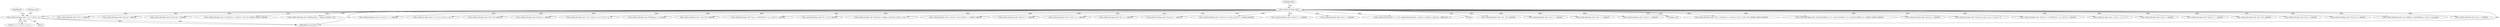 digraph "0_radare2_bbb4af56003c1afdad67af0c4339267ca38b1017@pointer" {
"1000752" [label="(Call,r_strbuf_set (&op->esil, \"1,a,<<=,$c7,C,=,a,a,=\"))"];
"1000313" [label="(Call,r_strbuf_init (&op->esil))"];
"1001245" [label="(Call,r_strbuf_setf (&op->esil, \"1,pc,-,0xff,sp,+,=[2],0x%04x,pc,=,2,sp,-=\", op->jump))"];
"1001461" [label="(Call,r_strbuf_setf (&op->esil, \"%s,x,=\", addrbuf))"];
"1000753" [label="(Call,&op->esil)"];
"1000320" [label="(Identifier,data)"];
"1001502" [label="(Call,r_strbuf_setf (&op->esil, \"%s,y,=\", addrbuf))"];
"1000673" [label="(Call,r_strbuf_setf (&op->esil, \"%s,a,&=\", addrbuf))"];
"1000681" [label="(Call,r_strbuf_setf (&op->esil, \"%s,[1],a,&=\", addrbuf))"];
"1000809" [label="(Call,r_strbuf_setf (&op->esil, \"1,%s,[1],&,C,=,1,%s,[1],>>,%s,=[1]\", addrbuf, addrbuf, addrbuf))"];
"1001300" [label="(Call,r_strbuf_setf (&op->esil, \"0x%04x,[2],pc,=\", data[1] | data[2] << 8))"];
"1001715" [label="(MethodReturn,static int)"];
"1000589" [label="(Call,r_strbuf_setf (&op->esil, \"C,!,%s,[1],+,a,-=\", addrbuf))"];
"1000839" [label="(Call,r_strbuf_set (&op->esil, \"1,a,<<,C,|,a,=,$c7,C,=,a,a,=\"))"];
"1000757" [label="(Literal,\"1,a,<<=,$c7,C,=,a,a,=\")"];
"1001560" [label="(Call,r_strbuf_setf (&op->esil, \"x,%s,=[1]\", addrbuf))"];
"1001469" [label="(Call,r_strbuf_setf (&op->esil, \"%s,[1],x,=\", addrbuf))"];
"1000882" [label="(Call,r_strbuf_set (&op->esil, \"C,N,=,1,a,&,C,=,1,a,>>,7,N,<<,|,a,=\"))"];
"1001279" [label="(Call,r_strbuf_setf (&op->esil, \"0x%04x,pc,=\", op->jump))"];
"1001538" [label="(Call,r_strbuf_setf (&op->esil, \"a,%s,=[1]\", addrbuf))"];
"1000532" [label="(Call,r_strbuf_setf (&op->esil, \"%s,a,+=,C,NUM,$c7,C,=,a,+=,$c7,C,|=\", addrbuf))"];
"1000924" [label="(Call,r_strbuf_setf (&op->esil, \"%s,++=[1]\", addrbuf))"];
"1000775" [label="(Identifier,op)"];
"1001377" [label="(Call,r_strbuf_set (&op->esil, \"0x101,sp,+,[1],flags,=,0x102,sp,+,[2],pc,=,3,sp,+=\"))"];
"1000766" [label="(Call,r_strbuf_setf (&op->esil, \"1,%s,[1],<<,%s,=[1],$c7,C,=\", addrbuf, addrbuf))"];
"1001076" [label="(Call,r_strbuf_setf (&op->esil, \"%s,[1],x,==\", addrbuf))"];
"1000581" [label="(Call,r_strbuf_setf (&op->esil, \"C,!,%s,+,a,-=\", addrbuf))"];
"1001023" [label="(Call,r_strbuf_setf (&op->esil, \"%s,a,==\", addrbuf))"];
"1001121" [label="(Call,r_strbuf_setf (&op->esil, \"%s,[1],y,==\", addrbuf))"];
"1000853" [label="(Call,r_strbuf_setf (&op->esil, \"1,%s,[1],<<,C,|,%s,=[1],$c7,C,=\", addrbuf, addrbuf))"];
"1000724" [label="(Call,r_strbuf_setf (&op->esil, \"%s,[1],a,^=\", addrbuf))"];
"1001113" [label="(Call,r_strbuf_setf (&op->esil, \"%s,y,==\", addrbuf))"];
"1000455" [label="(Call,r_strbuf_set (&op->esil, \",1,I,=,0,D,=,flags,0x10,|,0x100,sp,+,=[1],pc,1,+,0xfe,sp,+,=[2],3,sp,-=,0xfffe,[2],pc,=\"))"];
"1000269" [label="(Block,)"];
"1000950" [label="(Call,r_strbuf_setf (&op->esil, \"%s,--=[1]\", addrbuf))"];
"1001068" [label="(Call,r_strbuf_setf (&op->esil, \"%s,x,==\", addrbuf))"];
"1000716" [label="(Call,r_strbuf_setf (&op->esil, \"%s,a,^=\", addrbuf))"];
"1001428" [label="(Call,r_strbuf_setf (&op->esil, \"%s,[1],a,=\", addrbuf))"];
"1000314" [label="(Call,&op->esil)"];
"1000896" [label="(Call,r_strbuf_setf (&op->esil, \"C,N,=,1,%s,[1],&,C,=,1,%s,[1],>>,7,N,<<,|,%s,=[1]\", addrbuf, addrbuf, addrbuf))"];
"1000498" [label="(Call,r_strbuf_setf (&op->esil, \"a,%s,[1],&,0x80,&,!,!,N,=,a,%s,[1],&,0x40,&,!,!,V,=,a,%s,[1],&,0xff,&,!,Z,=\",addrbuf, addrbuf, addrbuf))"];
"1001510" [label="(Call,r_strbuf_setf (&op->esil, \"%s,[1],y,=\", addrbuf))"];
"1001343" [label="(Call,r_strbuf_set (&op->esil, \"0x101,sp,+,[2],pc,=,pc,++=,2,sp,+=\"))"];
"1000752" [label="(Call,r_strbuf_set (&op->esil, \"1,a,<<=,$c7,C,=,a,a,=\"))"];
"1000313" [label="(Call,r_strbuf_init (&op->esil))"];
"1000540" [label="(Call,r_strbuf_setf (&op->esil, \"%s,[1],a,+=,C,NUM,$c7,C,=,a,+=,$c7,C,|=\", addrbuf))"];
"1000795" [label="(Call,r_strbuf_set (&op->esil, \"1,a,&,C,=,1,a,>>=\"))"];
"1000630" [label="(Call,r_strbuf_setf (&op->esil, \"%s,a,|=\", addrbuf))"];
"1000751" [label="(Block,)"];
"1001031" [label="(Call,r_strbuf_setf (&op->esil, \"%s,[1],a,==\", addrbuf))"];
"1001582" [label="(Call,r_strbuf_setf (&op->esil, \"y,%s,=[1]\", addrbuf))"];
"1001420" [label="(Call,r_strbuf_setf (&op->esil, \"%s,a,=\", addrbuf))"];
"1000638" [label="(Call,r_strbuf_setf (&op->esil, \"%s,[1],a,|=\", addrbuf))"];
"1000752" -> "1000751"  [label="AST: "];
"1000752" -> "1000757"  [label="CFG: "];
"1000753" -> "1000752"  [label="AST: "];
"1000757" -> "1000752"  [label="AST: "];
"1000775" -> "1000752"  [label="CFG: "];
"1000752" -> "1001715"  [label="DDG: "];
"1000752" -> "1001715"  [label="DDG: "];
"1000313" -> "1000752"  [label="DDG: "];
"1000313" -> "1000269"  [label="AST: "];
"1000313" -> "1000314"  [label="CFG: "];
"1000314" -> "1000313"  [label="AST: "];
"1000320" -> "1000313"  [label="CFG: "];
"1000313" -> "1001715"  [label="DDG: "];
"1000313" -> "1001715"  [label="DDG: "];
"1000313" -> "1000455"  [label="DDG: "];
"1000313" -> "1000498"  [label="DDG: "];
"1000313" -> "1000532"  [label="DDG: "];
"1000313" -> "1000540"  [label="DDG: "];
"1000313" -> "1000581"  [label="DDG: "];
"1000313" -> "1000589"  [label="DDG: "];
"1000313" -> "1000630"  [label="DDG: "];
"1000313" -> "1000638"  [label="DDG: "];
"1000313" -> "1000673"  [label="DDG: "];
"1000313" -> "1000681"  [label="DDG: "];
"1000313" -> "1000716"  [label="DDG: "];
"1000313" -> "1000724"  [label="DDG: "];
"1000313" -> "1000766"  [label="DDG: "];
"1000313" -> "1000795"  [label="DDG: "];
"1000313" -> "1000809"  [label="DDG: "];
"1000313" -> "1000839"  [label="DDG: "];
"1000313" -> "1000853"  [label="DDG: "];
"1000313" -> "1000882"  [label="DDG: "];
"1000313" -> "1000896"  [label="DDG: "];
"1000313" -> "1000924"  [label="DDG: "];
"1000313" -> "1000950"  [label="DDG: "];
"1000313" -> "1001023"  [label="DDG: "];
"1000313" -> "1001031"  [label="DDG: "];
"1000313" -> "1001068"  [label="DDG: "];
"1000313" -> "1001076"  [label="DDG: "];
"1000313" -> "1001113"  [label="DDG: "];
"1000313" -> "1001121"  [label="DDG: "];
"1000313" -> "1001245"  [label="DDG: "];
"1000313" -> "1001279"  [label="DDG: "];
"1000313" -> "1001300"  [label="DDG: "];
"1000313" -> "1001343"  [label="DDG: "];
"1000313" -> "1001377"  [label="DDG: "];
"1000313" -> "1001420"  [label="DDG: "];
"1000313" -> "1001428"  [label="DDG: "];
"1000313" -> "1001461"  [label="DDG: "];
"1000313" -> "1001469"  [label="DDG: "];
"1000313" -> "1001502"  [label="DDG: "];
"1000313" -> "1001510"  [label="DDG: "];
"1000313" -> "1001538"  [label="DDG: "];
"1000313" -> "1001560"  [label="DDG: "];
"1000313" -> "1001582"  [label="DDG: "];
}
